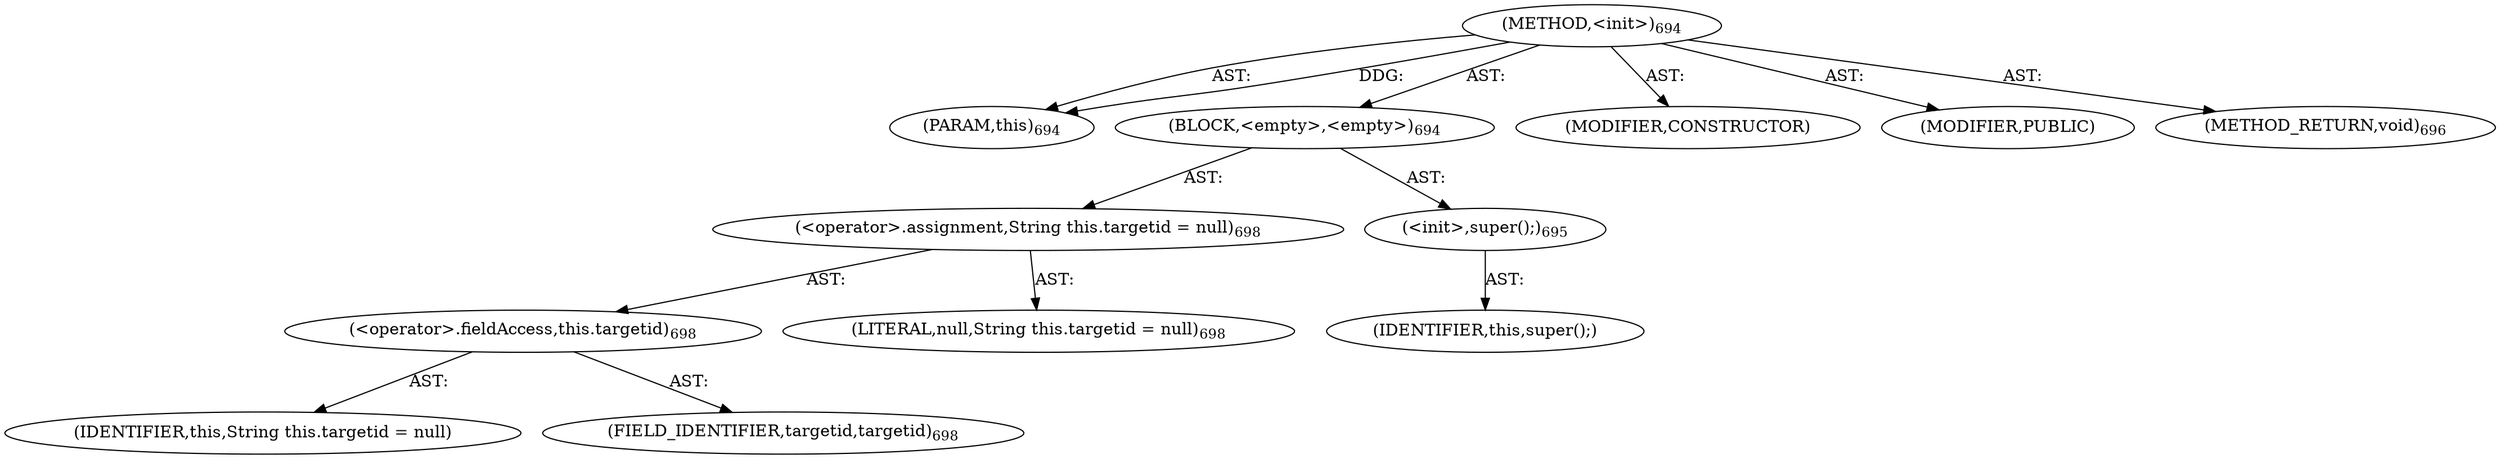 digraph "&lt;init&gt;" {  
"111669149718" [label = <(METHOD,&lt;init&gt;)<SUB>694</SUB>> ]
"115964117005" [label = <(PARAM,this)<SUB>694</SUB>> ]
"25769803881" [label = <(BLOCK,&lt;empty&gt;,&lt;empty&gt;)<SUB>694</SUB>> ]
"30064771551" [label = <(&lt;operator&gt;.assignment,String this.targetid = null)<SUB>698</SUB>> ]
"30064771552" [label = <(&lt;operator&gt;.fieldAccess,this.targetid)<SUB>698</SUB>> ]
"68719477099" [label = <(IDENTIFIER,this,String this.targetid = null)> ]
"55834574960" [label = <(FIELD_IDENTIFIER,targetid,targetid)<SUB>698</SUB>> ]
"90194313304" [label = <(LITERAL,null,String this.targetid = null)<SUB>698</SUB>> ]
"30064771072" [label = <(&lt;init&gt;,super();)<SUB>695</SUB>> ]
"68719476785" [label = <(IDENTIFIER,this,super();)> ]
"133143986231" [label = <(MODIFIER,CONSTRUCTOR)> ]
"133143986232" [label = <(MODIFIER,PUBLIC)> ]
"128849018902" [label = <(METHOD_RETURN,void)<SUB>696</SUB>> ]
  "111669149718" -> "115964117005"  [ label = "AST: "] 
  "111669149718" -> "25769803881"  [ label = "AST: "] 
  "111669149718" -> "133143986231"  [ label = "AST: "] 
  "111669149718" -> "133143986232"  [ label = "AST: "] 
  "111669149718" -> "128849018902"  [ label = "AST: "] 
  "25769803881" -> "30064771551"  [ label = "AST: "] 
  "25769803881" -> "30064771072"  [ label = "AST: "] 
  "30064771551" -> "30064771552"  [ label = "AST: "] 
  "30064771551" -> "90194313304"  [ label = "AST: "] 
  "30064771552" -> "68719477099"  [ label = "AST: "] 
  "30064771552" -> "55834574960"  [ label = "AST: "] 
  "30064771072" -> "68719476785"  [ label = "AST: "] 
  "111669149718" -> "115964117005"  [ label = "DDG: "] 
}
